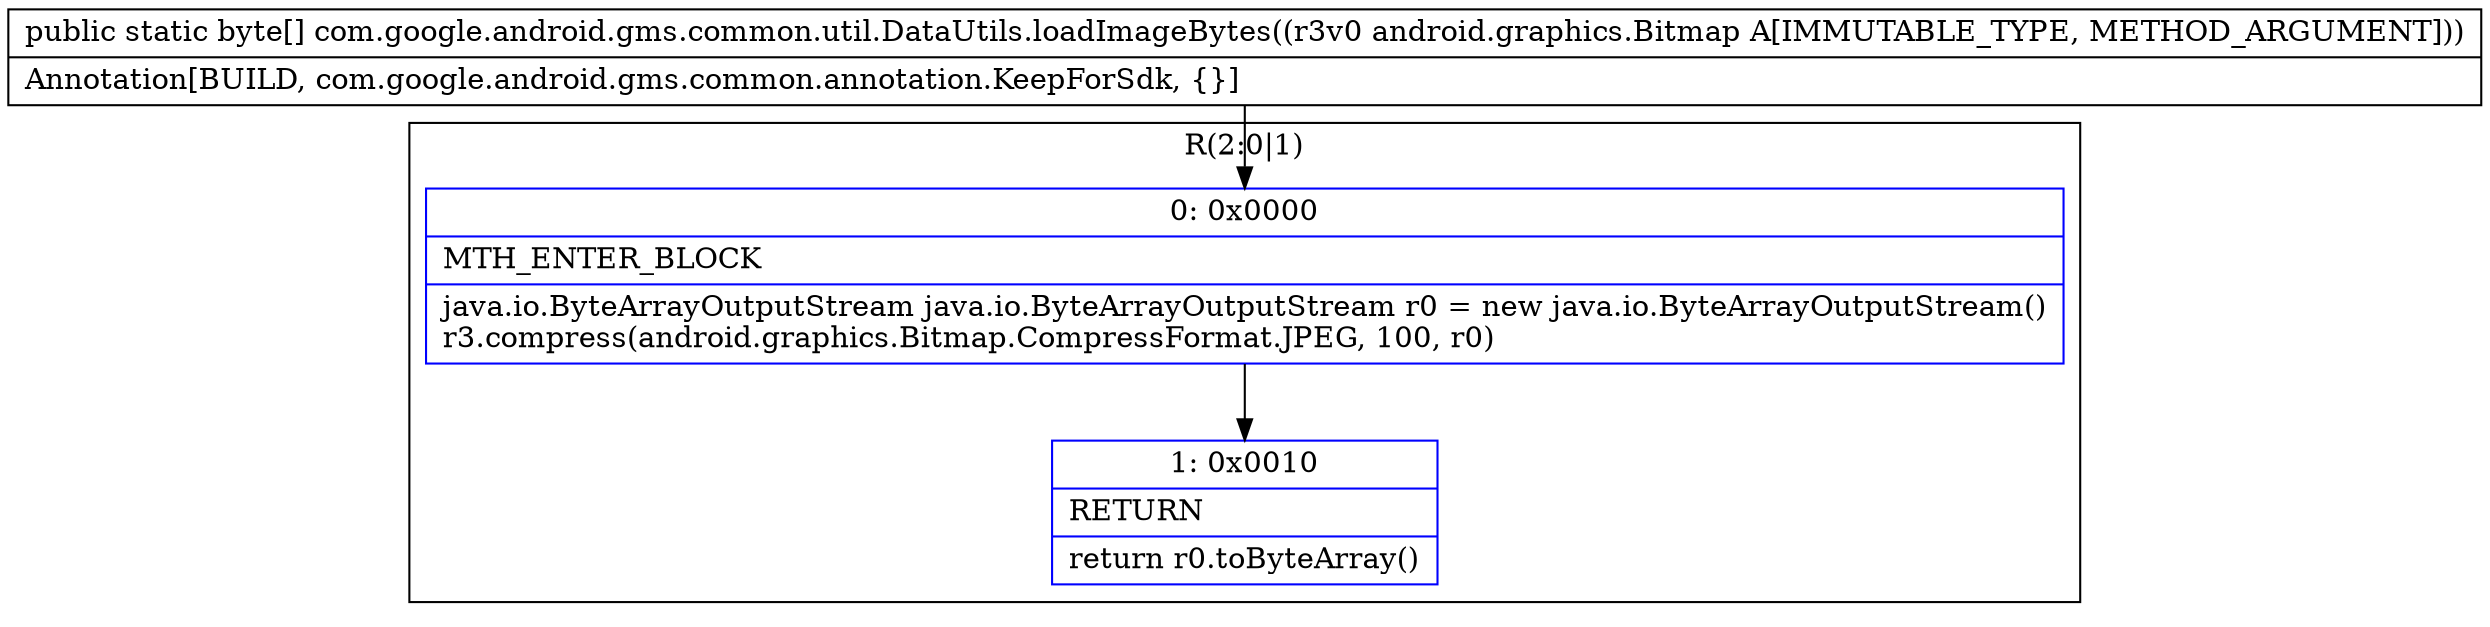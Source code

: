 digraph "CFG forcom.google.android.gms.common.util.DataUtils.loadImageBytes(Landroid\/graphics\/Bitmap;)[B" {
subgraph cluster_Region_93011295 {
label = "R(2:0|1)";
node [shape=record,color=blue];
Node_0 [shape=record,label="{0\:\ 0x0000|MTH_ENTER_BLOCK\l|java.io.ByteArrayOutputStream java.io.ByteArrayOutputStream r0 = new java.io.ByteArrayOutputStream()\lr3.compress(android.graphics.Bitmap.CompressFormat.JPEG, 100, r0)\l}"];
Node_1 [shape=record,label="{1\:\ 0x0010|RETURN\l|return r0.toByteArray()\l}"];
}
MethodNode[shape=record,label="{public static byte[] com.google.android.gms.common.util.DataUtils.loadImageBytes((r3v0 android.graphics.Bitmap A[IMMUTABLE_TYPE, METHOD_ARGUMENT]))  | Annotation[BUILD, com.google.android.gms.common.annotation.KeepForSdk, \{\}]\l}"];
MethodNode -> Node_0;
Node_0 -> Node_1;
}


